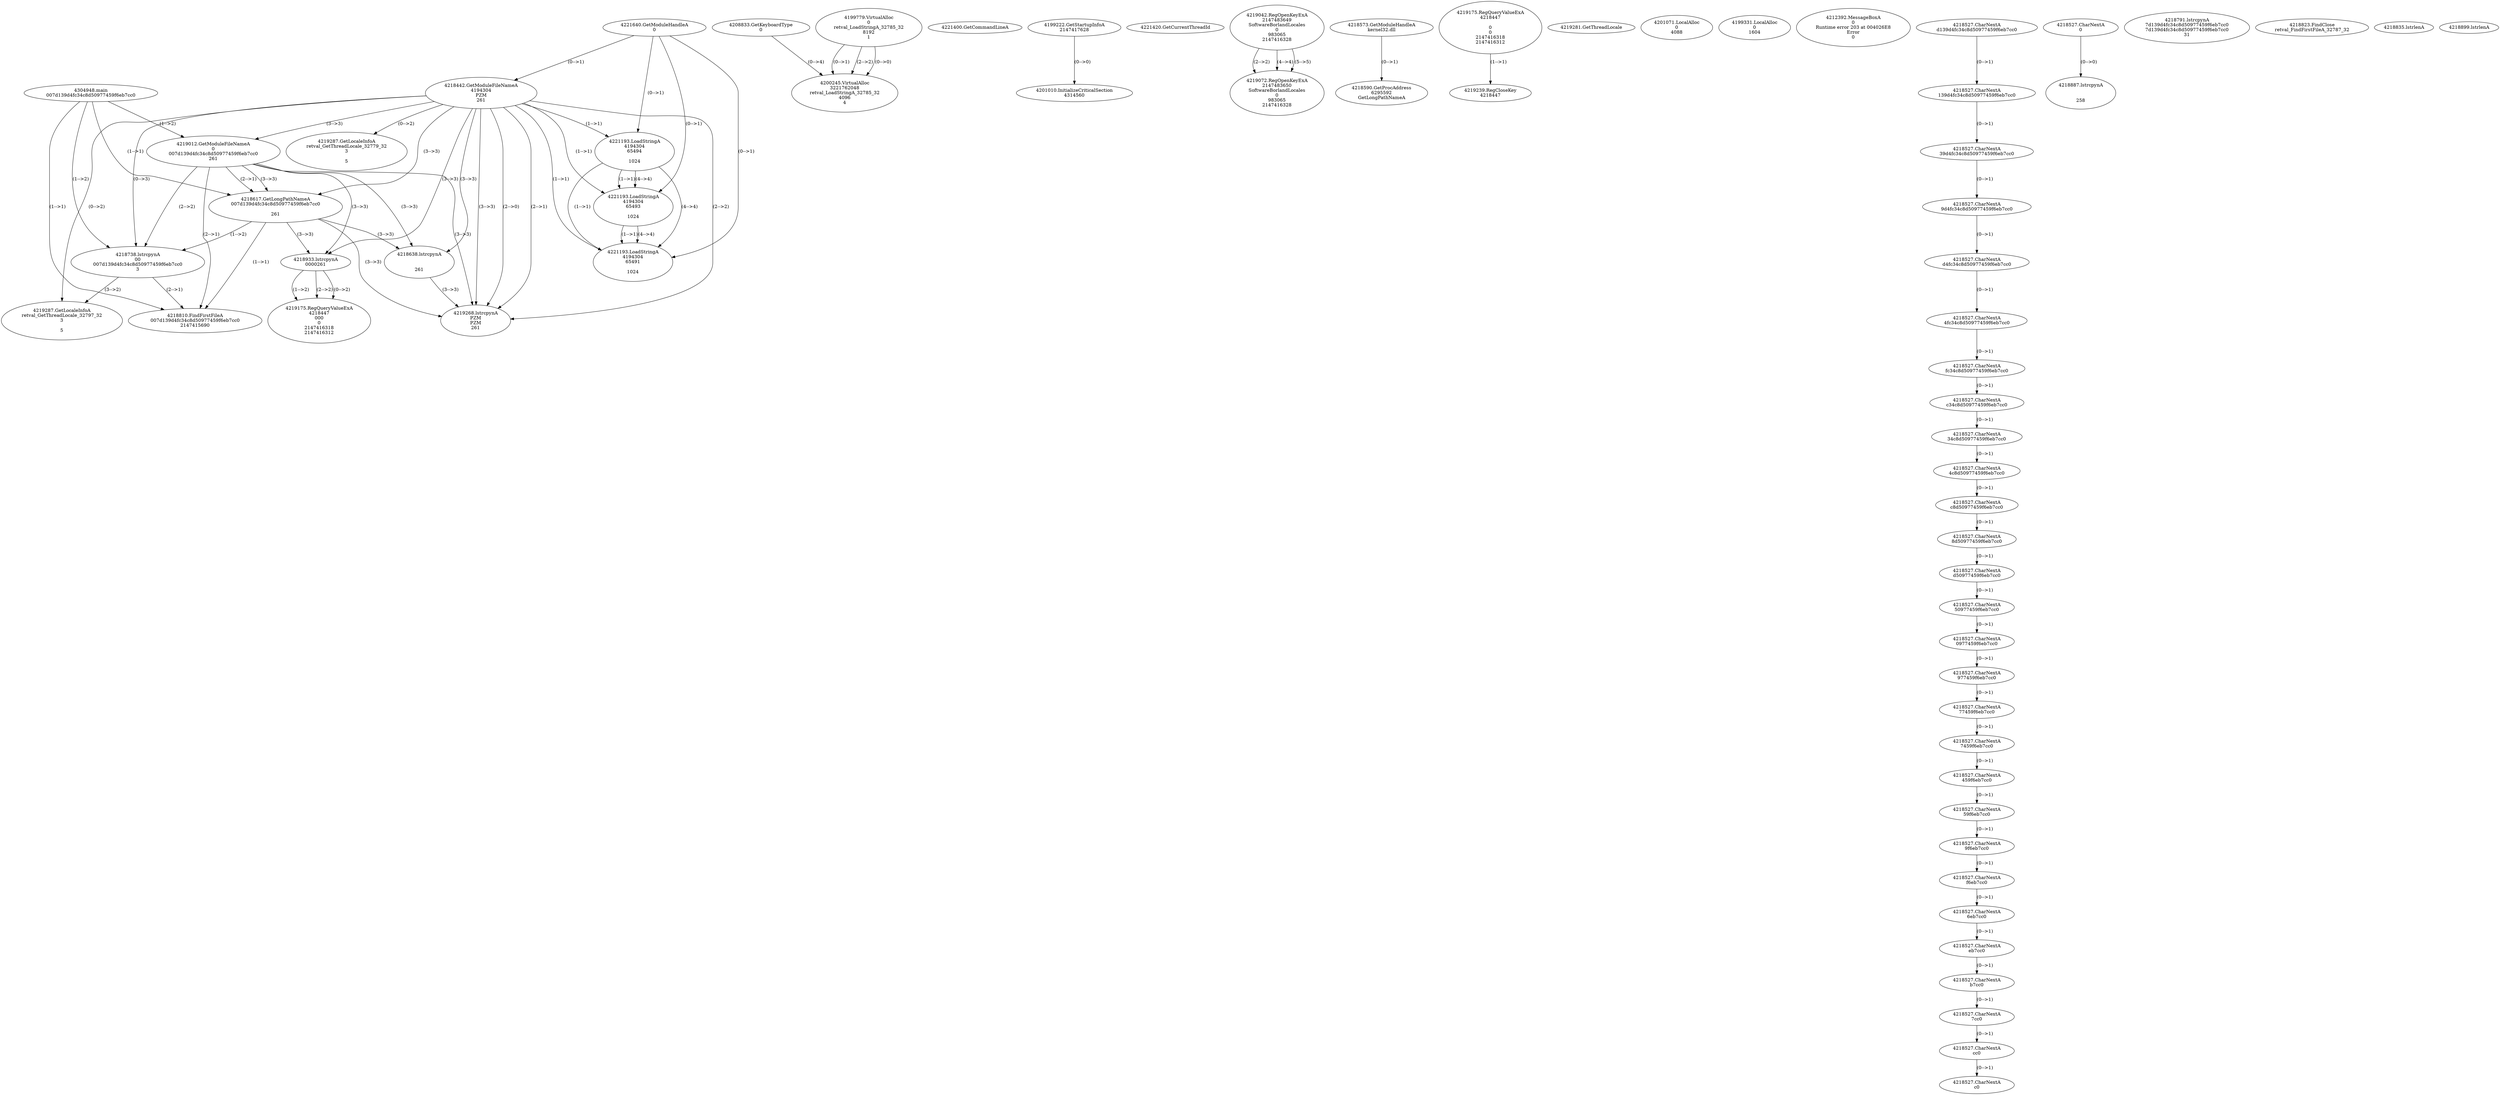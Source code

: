 // Global SCDG with merge call
digraph {
	0 [label="4304948.main
007d139d4fc34c8d50977459f6eb7cc0"]
	1 [label="4221640.GetModuleHandleA
0"]
	2 [label="4208833.GetKeyboardType
0"]
	3 [label="4221400.GetCommandLineA
"]
	4 [label="4199222.GetStartupInfoA
2147417628"]
	5 [label="4221420.GetCurrentThreadId
"]
	6 [label="4218442.GetModuleFileNameA
4194304
PZM
261"]
	1 -> 6 [label="(0-->1)"]
	7 [label="4219012.GetModuleFileNameA
0
007d139d4fc34c8d50977459f6eb7cc0
261"]
	0 -> 7 [label="(1-->2)"]
	6 -> 7 [label="(3-->3)"]
	8 [label="4219042.RegOpenKeyExA
2147483649
Software\Borland\Locales
0
983065
2147416328"]
	9 [label="4218573.GetModuleHandleA
kernel32.dll"]
	10 [label="4218590.GetProcAddress
6295592
GetLongPathNameA"]
	9 -> 10 [label="(0-->1)"]
	11 [label="4218617.GetLongPathNameA
007d139d4fc34c8d50977459f6eb7cc0

261"]
	0 -> 11 [label="(1-->1)"]
	7 -> 11 [label="(2-->1)"]
	6 -> 11 [label="(3-->3)"]
	7 -> 11 [label="(3-->3)"]
	12 [label="4218638.lstrcpynA


261"]
	6 -> 12 [label="(3-->3)"]
	7 -> 12 [label="(3-->3)"]
	11 -> 12 [label="(3-->3)"]
	13 [label="4219175.RegQueryValueExA
4218447

0
0
2147416318
2147416312"]
	14 [label="4219239.RegCloseKey
4218447"]
	13 -> 14 [label="(1-->1)"]
	15 [label="4219268.lstrcpynA
PZM
PZM
261"]
	6 -> 15 [label="(2-->1)"]
	6 -> 15 [label="(2-->2)"]
	6 -> 15 [label="(3-->3)"]
	7 -> 15 [label="(3-->3)"]
	11 -> 15 [label="(3-->3)"]
	12 -> 15 [label="(3-->3)"]
	6 -> 15 [label="(2-->0)"]
	16 [label="4219281.GetThreadLocale
"]
	17 [label="4219287.GetLocaleInfoA
retval_GetThreadLocale_32779_32
3

5"]
	6 -> 17 [label="(0-->2)"]
	18 [label="4221193.LoadStringA
4194304
65494

1024"]
	1 -> 18 [label="(0-->1)"]
	6 -> 18 [label="(1-->1)"]
	19 [label="4221193.LoadStringA
4194304
65493

1024"]
	1 -> 19 [label="(0-->1)"]
	6 -> 19 [label="(1-->1)"]
	18 -> 19 [label="(1-->1)"]
	18 -> 19 [label="(4-->4)"]
	20 [label="4221193.LoadStringA
4194304
65491

1024"]
	1 -> 20 [label="(0-->1)"]
	6 -> 20 [label="(1-->1)"]
	18 -> 20 [label="(1-->1)"]
	19 -> 20 [label="(1-->1)"]
	18 -> 20 [label="(4-->4)"]
	19 -> 20 [label="(4-->4)"]
	21 [label="4201010.InitializeCriticalSection
4314560"]
	4 -> 21 [label="(0-->0)"]
	22 [label="4201071.LocalAlloc
0
4088"]
	23 [label="4199779.VirtualAlloc
0
retval_LoadStringA_32785_32
8192
1"]
	24 [label="4199331.LocalAlloc
0
1604"]
	25 [label="4200245.VirtualAlloc
3221762048
retval_LoadStringA_32785_32
4096
4"]
	23 -> 25 [label="(0-->1)"]
	23 -> 25 [label="(2-->2)"]
	2 -> 25 [label="(0-->4)"]
	23 -> 25 [label="(0-->0)"]
	26 [label="4212392.MessageBoxA
0
Runtime error 203 at 004026E8
Error
0"]
	27 [label="4219072.RegOpenKeyExA
2147483650
Software\Borland\Locales
0
983065
2147416328"]
	8 -> 27 [label="(2-->2)"]
	8 -> 27 [label="(4-->4)"]
	8 -> 27 [label="(5-->5)"]
	28 [label="4218738.lstrcpynA
00
007d139d4fc34c8d50977459f6eb7cc0
3"]
	0 -> 28 [label="(1-->2)"]
	7 -> 28 [label="(2-->2)"]
	11 -> 28 [label="(1-->2)"]
	6 -> 28 [label="(0-->3)"]
	29 [label="4218527.CharNextA
d139d4fc34c8d50977459f6eb7cc0"]
	30 [label="4218527.CharNextA
139d4fc34c8d50977459f6eb7cc0"]
	29 -> 30 [label="(0-->1)"]
	31 [label="4218527.CharNextA
39d4fc34c8d50977459f6eb7cc0"]
	30 -> 31 [label="(0-->1)"]
	32 [label="4218527.CharNextA
9d4fc34c8d50977459f6eb7cc0"]
	31 -> 32 [label="(0-->1)"]
	33 [label="4218527.CharNextA
d4fc34c8d50977459f6eb7cc0"]
	32 -> 33 [label="(0-->1)"]
	34 [label="4218527.CharNextA
4fc34c8d50977459f6eb7cc0"]
	33 -> 34 [label="(0-->1)"]
	35 [label="4218527.CharNextA
fc34c8d50977459f6eb7cc0"]
	34 -> 35 [label="(0-->1)"]
	36 [label="4218527.CharNextA
c34c8d50977459f6eb7cc0"]
	35 -> 36 [label="(0-->1)"]
	37 [label="4218527.CharNextA
34c8d50977459f6eb7cc0"]
	36 -> 37 [label="(0-->1)"]
	38 [label="4218527.CharNextA
4c8d50977459f6eb7cc0"]
	37 -> 38 [label="(0-->1)"]
	39 [label="4218527.CharNextA
c8d50977459f6eb7cc0"]
	38 -> 39 [label="(0-->1)"]
	40 [label="4218527.CharNextA
8d50977459f6eb7cc0"]
	39 -> 40 [label="(0-->1)"]
	41 [label="4218527.CharNextA
d50977459f6eb7cc0"]
	40 -> 41 [label="(0-->1)"]
	42 [label="4218527.CharNextA
50977459f6eb7cc0"]
	41 -> 42 [label="(0-->1)"]
	43 [label="4218527.CharNextA
0977459f6eb7cc0"]
	42 -> 43 [label="(0-->1)"]
	44 [label="4218527.CharNextA
977459f6eb7cc0"]
	43 -> 44 [label="(0-->1)"]
	45 [label="4218527.CharNextA
77459f6eb7cc0"]
	44 -> 45 [label="(0-->1)"]
	46 [label="4218527.CharNextA
7459f6eb7cc0"]
	45 -> 46 [label="(0-->1)"]
	47 [label="4218527.CharNextA
459f6eb7cc0"]
	46 -> 47 [label="(0-->1)"]
	48 [label="4218527.CharNextA
59f6eb7cc0"]
	47 -> 48 [label="(0-->1)"]
	49 [label="4218527.CharNextA
9f6eb7cc0"]
	48 -> 49 [label="(0-->1)"]
	50 [label="4218527.CharNextA
f6eb7cc0"]
	49 -> 50 [label="(0-->1)"]
	51 [label="4218527.CharNextA
6eb7cc0"]
	50 -> 51 [label="(0-->1)"]
	52 [label="4218527.CharNextA
eb7cc0"]
	51 -> 52 [label="(0-->1)"]
	53 [label="4218527.CharNextA
b7cc0"]
	52 -> 53 [label="(0-->1)"]
	54 [label="4218527.CharNextA
7cc0"]
	53 -> 54 [label="(0-->1)"]
	55 [label="4218527.CharNextA
cc0"]
	54 -> 55 [label="(0-->1)"]
	56 [label="4218527.CharNextA
c0"]
	55 -> 56 [label="(0-->1)"]
	57 [label="4218527.CharNextA
0"]
	58 [label="4218791.lstrcpynA
7d139d4fc34c8d50977459f6eb7cc0
7d139d4fc34c8d50977459f6eb7cc0
31"]
	59 [label="4218810.FindFirstFileA
007d139d4fc34c8d50977459f6eb7cc0
2147415690"]
	0 -> 59 [label="(1-->1)"]
	7 -> 59 [label="(2-->1)"]
	11 -> 59 [label="(1-->1)"]
	28 -> 59 [label="(2-->1)"]
	60 [label="4218823.FindClose
retval_FindFirstFileA_32787_32"]
	61 [label="4218835.lstrlenA
"]
	62 [label="4218887.lstrcpynA


258"]
	57 -> 62 [label="(0-->0)"]
	63 [label="4218899.lstrlenA
"]
	64 [label="4218933.lstrcpynA
00\
00\
261"]
	6 -> 64 [label="(3-->3)"]
	7 -> 64 [label="(3-->3)"]
	11 -> 64 [label="(3-->3)"]
	65 [label="4219175.RegQueryValueExA
4218447
00\
0
0
2147416318
2147416312"]
	64 -> 65 [label="(1-->2)"]
	64 -> 65 [label="(2-->2)"]
	64 -> 65 [label="(0-->2)"]
	66 [label="4219287.GetLocaleInfoA
retval_GetThreadLocale_32797_32
3

5"]
	6 -> 66 [label="(0-->2)"]
	28 -> 66 [label="(3-->2)"]
}
